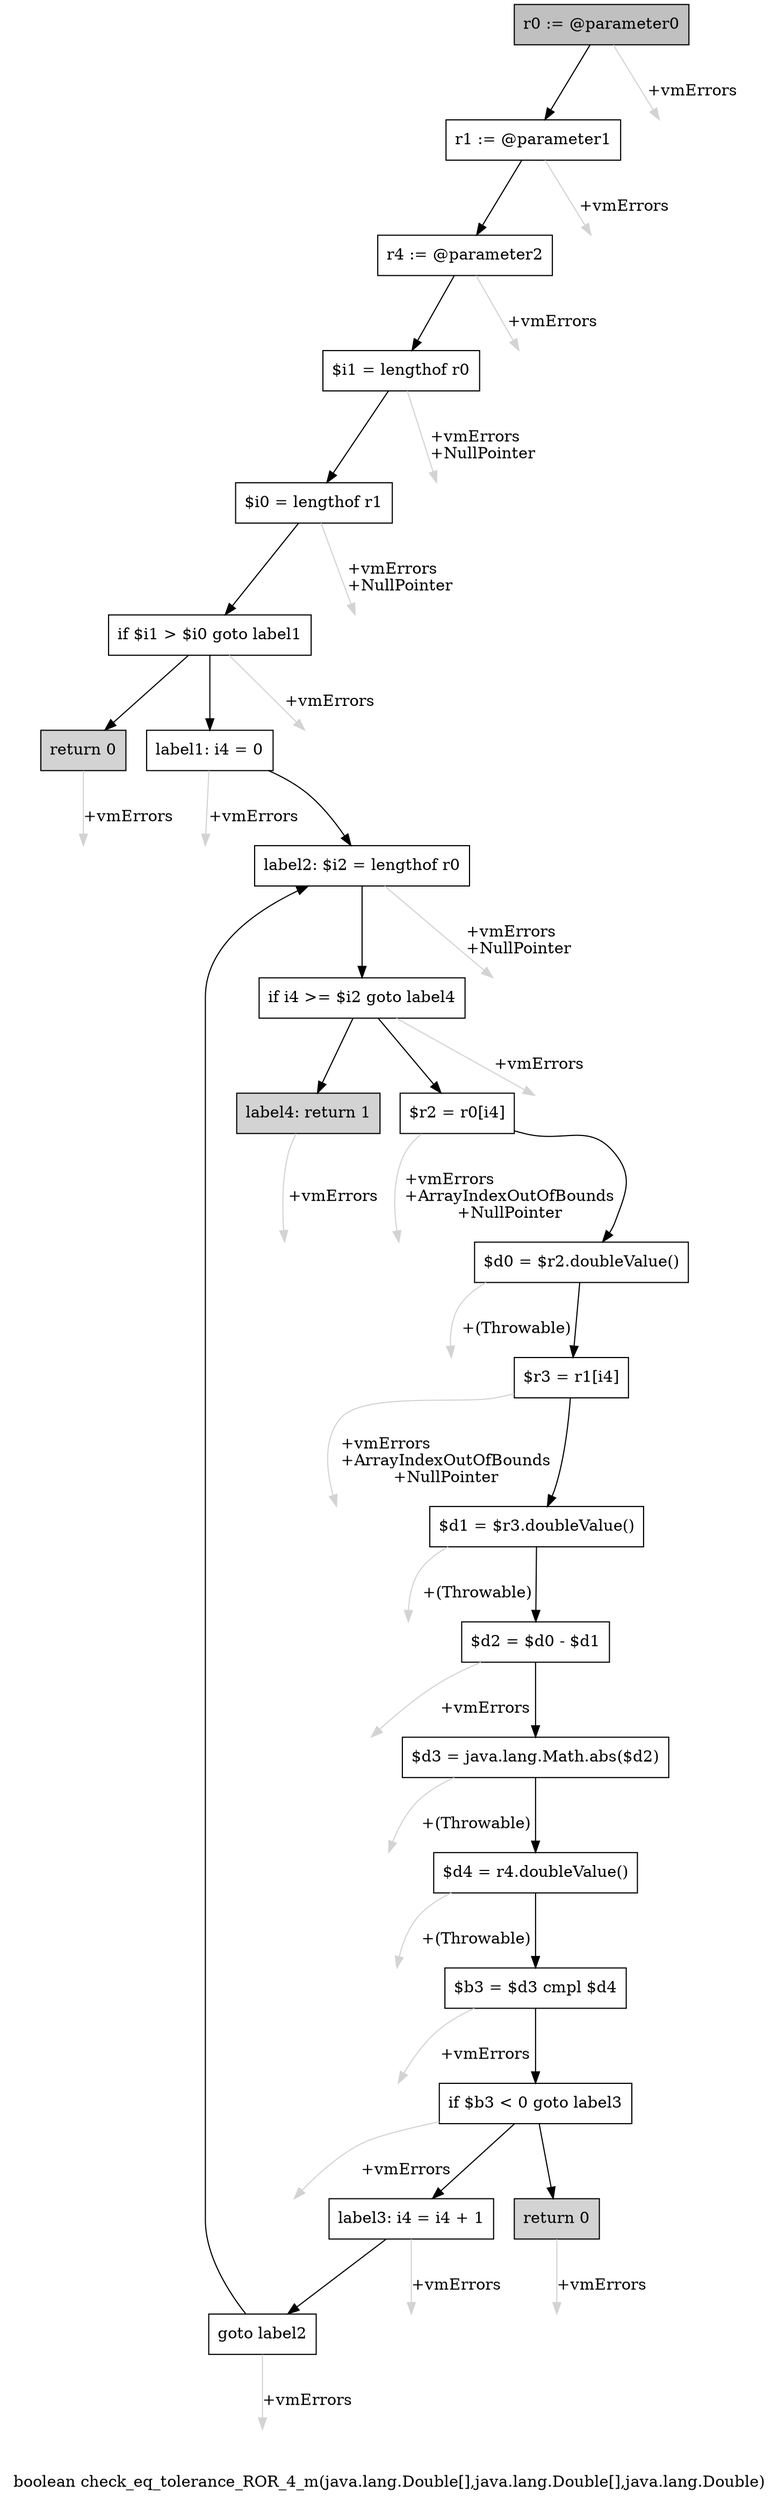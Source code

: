 digraph "boolean check_eq_tolerance_ROR_4_m(java.lang.Double[],java.lang.Double[],java.lang.Double)" {
    label="boolean check_eq_tolerance_ROR_4_m(java.lang.Double[],java.lang.Double[],java.lang.Double)";
    node [shape=box];
    "0" [style=filled,fillcolor=gray,label="r0 := @parameter0",];
    "1" [label="r1 := @parameter1",];
    "0"->"1" [color=black,];
    "23" [style=invis,label="Esc",];
    "0"->"23" [color=lightgray,label="\l+vmErrors",];
    "2" [label="r4 := @parameter2",];
    "1"->"2" [color=black,];
    "24" [style=invis,label="Esc",];
    "1"->"24" [color=lightgray,label="\l+vmErrors",];
    "3" [label="$i1 = lengthof r0",];
    "2"->"3" [color=black,];
    "25" [style=invis,label="Esc",];
    "2"->"25" [color=lightgray,label="\l+vmErrors",];
    "4" [label="$i0 = lengthof r1",];
    "3"->"4" [color=black,];
    "26" [style=invis,label="Esc",];
    "3"->"26" [color=lightgray,label="\l+vmErrors\l+NullPointer",];
    "5" [label="if $i1 > $i0 goto label1",];
    "4"->"5" [color=black,];
    "27" [style=invis,label="Esc",];
    "4"->"27" [color=lightgray,label="\l+vmErrors\l+NullPointer",];
    "6" [style=filled,fillcolor=lightgray,label="return 0",];
    "5"->"6" [color=black,];
    "7" [label="label1: i4 = 0",];
    "5"->"7" [color=black,];
    "28" [style=invis,label="Esc",];
    "5"->"28" [color=lightgray,label="\l+vmErrors",];
    "29" [style=invis,label="Esc",];
    "6"->"29" [color=lightgray,label="\l+vmErrors",];
    "8" [label="label2: $i2 = lengthof r0",];
    "7"->"8" [color=black,];
    "30" [style=invis,label="Esc",];
    "7"->"30" [color=lightgray,label="\l+vmErrors",];
    "9" [label="if i4 >= $i2 goto label4",];
    "8"->"9" [color=black,];
    "31" [style=invis,label="Esc",];
    "8"->"31" [color=lightgray,label="\l+vmErrors\l+NullPointer",];
    "10" [label="$r2 = r0[i4]",];
    "9"->"10" [color=black,];
    "22" [style=filled,fillcolor=lightgray,label="label4: return 1",];
    "9"->"22" [color=black,];
    "32" [style=invis,label="Esc",];
    "9"->"32" [color=lightgray,label="\l+vmErrors",];
    "11" [label="$d0 = $r2.doubleValue()",];
    "10"->"11" [color=black,];
    "33" [style=invis,label="Esc",];
    "10"->"33" [color=lightgray,label="\l+vmErrors\l+ArrayIndexOutOfBounds\l+NullPointer",];
    "12" [label="$r3 = r1[i4]",];
    "11"->"12" [color=black,];
    "34" [style=invis,label="Esc",];
    "11"->"34" [color=lightgray,label="\l+(Throwable)",];
    "13" [label="$d1 = $r3.doubleValue()",];
    "12"->"13" [color=black,];
    "35" [style=invis,label="Esc",];
    "12"->"35" [color=lightgray,label="\l+vmErrors\l+ArrayIndexOutOfBounds\l+NullPointer",];
    "14" [label="$d2 = $d0 - $d1",];
    "13"->"14" [color=black,];
    "36" [style=invis,label="Esc",];
    "13"->"36" [color=lightgray,label="\l+(Throwable)",];
    "15" [label="$d3 = java.lang.Math.abs($d2)",];
    "14"->"15" [color=black,];
    "37" [style=invis,label="Esc",];
    "14"->"37" [color=lightgray,label="\l+vmErrors",];
    "16" [label="$d4 = r4.doubleValue()",];
    "15"->"16" [color=black,];
    "38" [style=invis,label="Esc",];
    "15"->"38" [color=lightgray,label="\l+(Throwable)",];
    "17" [label="$b3 = $d3 cmpl $d4",];
    "16"->"17" [color=black,];
    "39" [style=invis,label="Esc",];
    "16"->"39" [color=lightgray,label="\l+(Throwable)",];
    "18" [label="if $b3 < 0 goto label3",];
    "17"->"18" [color=black,];
    "40" [style=invis,label="Esc",];
    "17"->"40" [color=lightgray,label="\l+vmErrors",];
    "19" [style=filled,fillcolor=lightgray,label="return 0",];
    "18"->"19" [color=black,];
    "20" [label="label3: i4 = i4 + 1",];
    "18"->"20" [color=black,];
    "41" [style=invis,label="Esc",];
    "18"->"41" [color=lightgray,label="\l+vmErrors",];
    "42" [style=invis,label="Esc",];
    "19"->"42" [color=lightgray,label="\l+vmErrors",];
    "21" [label="goto label2",];
    "20"->"21" [color=black,];
    "43" [style=invis,label="Esc",];
    "20"->"43" [color=lightgray,label="\l+vmErrors",];
    "21"->"8" [color=black,];
    "44" [style=invis,label="Esc",];
    "21"->"44" [color=lightgray,label="\l+vmErrors",];
    "45" [style=invis,label="Esc",];
    "22"->"45" [color=lightgray,label="\l+vmErrors",];
}
